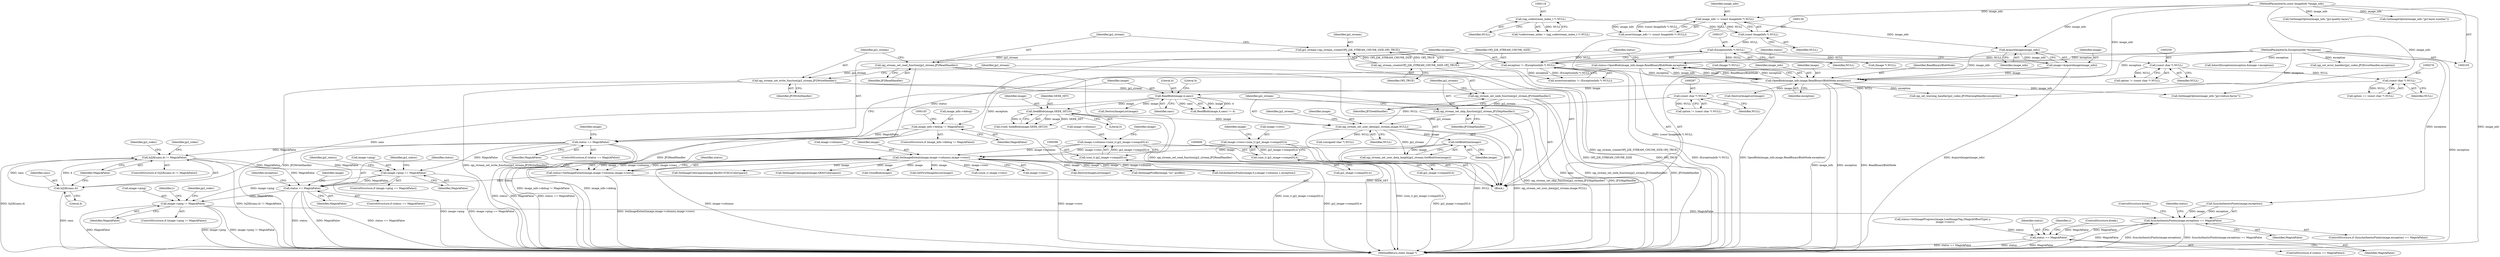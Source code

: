 digraph "0_ImageMagick_acee073df34aa4d491bf5cb74d3a15fc80f0a3aa@pointer" {
"1000729" [label="(Call,image->ping != MagickFalse)"];
"1000451" [label="(Call,image->ping == MagickFalse)"];
"1000177" [label="(Call,status == MagickFalse)"];
"1000169" [label="(Call,status=OpenBlob(image_info,image,ReadBinaryBlobMode,exception))"];
"1000171" [label="(Call,OpenBlob(image_info,image,ReadBinaryBlobMode,exception))"];
"1000167" [label="(Call,AcquireImage(image_info))"];
"1000127" [label="(Call,image_info != (const ImageInfo *) NULL)"];
"1000106" [label="(MethodParameterIn,const ImageInfo *image_info)"];
"1000129" [label="(Call,(const ImageInfo *) NULL)"];
"1000117" [label="(Call,(opj_codestream_index_t *) NULL)"];
"1000165" [label="(Call,image=AcquireImage(image_info))"];
"1000154" [label="(Call,exception != (ExceptionInfo *) NULL)"];
"1000107" [label="(MethodParameterIn,ExceptionInfo *exception)"];
"1000156" [label="(Call,(ExceptionInfo *) NULL)"];
"1000139" [label="(Call,image_info->debug != MagickFalse)"];
"1000225" [label="(Call,IsJ2K(sans,4) != MagickFalse)"];
"1000226" [label="(Call,IsJ2K(sans,4))"];
"1000191" [label="(Call,ReadBlob(image,4,sans))"];
"1000639" [label="(Call,status == MagickFalse)"];
"1000628" [label="(Call,status=SetImageExtent(image,image->columns,image->rows))"];
"1000630" [label="(Call,SetImageExtent(image,image->columns,image->rows))"];
"1000331" [label="(Call,GetBlobSize(image))"];
"1000325" [label="(Call,opj_stream_set_user_data(jp2_stream,image,NULL))"];
"1000322" [label="(Call,opj_stream_set_skip_function(jp2_stream,JP2SkipHandler))"];
"1000319" [label="(Call,opj_stream_set_seek_function(jp2_stream,JP2SeekHandler))"];
"1000316" [label="(Call,opj_stream_set_write_function(jp2_stream,JP2WriteHandler))"];
"1000313" [label="(Call,opj_stream_set_read_function(jp2_stream,JP2ReadHandler))"];
"1000308" [label="(Call,jp2_stream=opj_stream_create(OPJ_J2K_STREAM_CHUNK_SIZE,OPJ_TRUE))"];
"1000310" [label="(Call,opj_stream_create(OPJ_J2K_STREAM_CHUNK_SIZE,OPJ_TRUE))"];
"1000207" [label="(Call,SeekBlob(image,SEEK_SET,0))"];
"1000286" [label="(Call,(const char *) NULL)"];
"1000275" [label="(Call,(const char *) NULL)"];
"1000258" [label="(Call,(const char *) NULL)"];
"1000591" [label="(Call,image->columns=(size_t) jp2_image->comps[0].w)"];
"1000595" [label="(Call,(size_t) jp2_image->comps[0].w)"];
"1000604" [label="(Call,image->rows=(size_t) jp2_image->comps[0].h)"];
"1000608" [label="(Call,(size_t) jp2_image->comps[0].h)"];
"1000970" [label="(Call,SyncAuthenticPixels(image,exception) == MagickFalse)"];
"1000988" [label="(Call,status == MagickFalse)"];
"1000224" [label="(ControlStructure,if (IsJ2K(sans,4) != MagickFalse))"];
"1000227" [label="(Identifier,sans)"];
"1000177" [label="(Call,status == MagickFalse)"];
"1000629" [label="(Identifier,status)"];
"1000226" [label="(Call,IsJ2K(sans,4))"];
"1000275" [label="(Call,(const char *) NULL)"];
"1000310" [label="(Call,opj_stream_create(OPJ_J2K_STREAM_CHUNK_SIZE,OPJ_TRUE))"];
"1000277" [label="(Identifier,NULL)"];
"1000597" [label="(Call,jp2_image->comps[0].w)"];
"1000252" [label="(Call,GetImageOption(image_info,\"jp2:reduce-factor\"))"];
"1000685" [label="(Call,SetImageColorspace(image,Rec601YCbCrColorspace))"];
"1000458" [label="(Identifier,jp2_status)"];
"1000166" [label="(Identifier,image)"];
"1000757" [label="(Identifier,y)"];
"1000970" [label="(Call,SyncAuthenticPixels(image,exception) == MagickFalse)"];
"1000630" [label="(Call,SetImageExtent(image,image->columns,image->rows))"];
"1000604" [label="(Call,image->rows=(size_t) jp2_image->comps[0].h)"];
"1000129" [label="(Call,(const ImageInfo *) NULL)"];
"1000704" [label="(Call,(unsigned char *) NULL)"];
"1000183" [label="(Call,DestroyImageList(image))"];
"1000127" [label="(Call,image_info != (const ImageInfo *) NULL)"];
"1001006" [label="(MethodReturn,static Image *)"];
"1000974" [label="(Identifier,MagickFalse)"];
"1000332" [label="(Identifier,image)"];
"1000747" [label="(Identifier,y)"];
"1000139" [label="(Call,image_info->debug != MagickFalse)"];
"1000736" [label="(Identifier,jp2_codec)"];
"1000260" [label="(Identifier,NULL)"];
"1000175" [label="(Identifier,exception)"];
"1000312" [label="(Identifier,OPJ_TRUE)"];
"1000450" [label="(ControlStructure,if (image->ping == MagickFalse))"];
"1000325" [label="(Call,opj_stream_set_user_data(jp2_stream,image,NULL))"];
"1000225" [label="(Call,IsJ2K(sans,4) != MagickFalse)"];
"1000308" [label="(Call,jp2_stream=opj_stream_create(OPJ_J2K_STREAM_CHUNK_SIZE,OPJ_TRUE))"];
"1000664" [label="(Call,SetImageColorspace(image,GRAYColorspace))"];
"1000172" [label="(Identifier,image_info)"];
"1000179" [label="(Identifier,MagickFalse)"];
"1001001" [label="(Call,CloseBlob(image))"];
"1000322" [label="(Call,opj_stream_set_skip_function(jp2_stream,JP2SkipHandler))"];
"1000131" [label="(Identifier,NULL)"];
"1000628" [label="(Call,status=SetImageExtent(image,image->columns,image->rows))"];
"1000743" [label="(Call,GetFirstImageInList(image))"];
"1000316" [label="(Call,opj_stream_set_write_function(jp2_stream,JP2WriteHandler))"];
"1000199" [label="(Call,DestroyImageList(image))"];
"1000751" [label="(Call,(ssize_t) image->rows)"];
"1000165" [label="(Call,image=AcquireImage(image_info))"];
"1000209" [label="(Identifier,SEEK_SET)"];
"1000991" [label="(ControlStructure,break;)"];
"1000173" [label="(Identifier,image)"];
"1000258" [label="(Call,(const char *) NULL)"];
"1000330" [label="(Identifier,jp2_stream)"];
"1000969" [label="(ControlStructure,if (SyncAuthenticPixels(image,exception) == MagickFalse))"];
"1000194" [label="(Identifier,sans)"];
"1000592" [label="(Call,image->columns)"];
"1000329" [label="(Call,opj_stream_set_user_data_length(jp2_stream,GetBlobSize(image)))"];
"1000168" [label="(Identifier,image_info)"];
"1000324" [label="(Identifier,JP2SkipHandler)"];
"1000286" [label="(Call,(const char *) NULL)"];
"1000115" [label="(Call,*codestream_index = (opj_codestream_index_t *) NULL)"];
"1000632" [label="(Call,image->columns)"];
"1000119" [label="(Identifier,NULL)"];
"1000191" [label="(Call,ReadBlob(image,4,sans))"];
"1000140" [label="(Call,image_info->debug)"];
"1000975" [label="(ControlStructure,break;)"];
"1000595" [label="(Call,(size_t) jp2_image->comps[0].w)"];
"1000327" [label="(Identifier,image)"];
"1000138" [label="(ControlStructure,if (image_info->debug != MagickFalse))"];
"1000229" [label="(Identifier,MagickFalse)"];
"1000117" [label="(Call,(opj_codestream_index_t *) NULL)"];
"1000107" [label="(MethodParameterIn,ExceptionInfo *exception)"];
"1000323" [label="(Identifier,jp2_stream)"];
"1000326" [label="(Identifier,jp2_stream)"];
"1000733" [label="(Identifier,MagickFalse)"];
"1000284" [label="(Call,option != (const char *) NULL)"];
"1000228" [label="(Literal,4)"];
"1000153" [label="(Call,assert(exception != (ExceptionInfo *) NULL))"];
"1000635" [label="(Call,image->rows)"];
"1000154" [label="(Call,exception != (ExceptionInfo *) NULL)"];
"1000977" [label="(Identifier,status)"];
"1000474" [label="(Identifier,jp2_status)"];
"1000451" [label="(Call,image->ping == MagickFalse)"];
"1000643" [label="(Call,InheritException(exception,&image->exception))"];
"1000971" [label="(Call,SyncAuthenticPixels(image,exception))"];
"1000169" [label="(Call,status=OpenBlob(image_info,image,ReadBinaryBlobMode,exception))"];
"1000143" [label="(Identifier,MagickFalse)"];
"1000190" [label="(Call,ReadBlob(image,4,sans) != 4)"];
"1000452" [label="(Call,image->ping)"];
"1000455" [label="(Identifier,MagickFalse)"];
"1000641" [label="(Identifier,MagickFalse)"];
"1000186" [label="(Call,(Image *) NULL)"];
"1000309" [label="(Identifier,jp2_stream)"];
"1000195" [label="(Literal,4)"];
"1000730" [label="(Call,image->ping)"];
"1000155" [label="(Identifier,exception)"];
"1000314" [label="(Identifier,jp2_stream)"];
"1000728" [label="(ControlStructure,if (image->ping != MagickFalse))"];
"1000638" [label="(ControlStructure,if (status == MagickFalse))"];
"1000644" [label="(Identifier,exception)"];
"1000269" [label="(Call,GetImageOption(image_info,\"jp2:quality-layers\"))"];
"1000315" [label="(Identifier,JP2ReadHandler)"];
"1000606" [label="(Identifier,image)"];
"1000108" [label="(Block,)"];
"1000126" [label="(Call,assert(image_info != (const ImageInfo *) NULL))"];
"1000318" [label="(Identifier,JP2WriteHandler)"];
"1000987" [label="(ControlStructure,if (status == MagickFalse))"];
"1000176" [label="(ControlStructure,if (status == MagickFalse))"];
"1000170" [label="(Identifier,status)"];
"1000650" [label="(Call,DestroyImageList(image))"];
"1000619" [label="(Identifier,image)"];
"1000639" [label="(Call,status == MagickFalse)"];
"1000654" [label="(Identifier,image)"];
"1000976" [label="(Call,status=SetImageProgress(image,LoadImageTag,(MagickOffsetType) y,\n      image->rows))"];
"1000158" [label="(Identifier,NULL)"];
"1000988" [label="(Call,status == MagickFalse)"];
"1000989" [label="(Identifier,status)"];
"1000990" [label="(Identifier,MagickFalse)"];
"1000193" [label="(Literal,4)"];
"1000591" [label="(Call,image->columns=(size_t) jp2_image->comps[0].w)"];
"1000207" [label="(Call,SeekBlob(image,SEEK_SET,0))"];
"1000320" [label="(Identifier,jp2_stream)"];
"1000605" [label="(Call,image->rows)"];
"1000288" [label="(Identifier,NULL)"];
"1000610" [label="(Call,jp2_image->comps[0].h)"];
"1000192" [label="(Identifier,image)"];
"1000239" [label="(Call,opj_set_warning_handler(jp2_codec,JP2WarningHandler,exception))"];
"1000156" [label="(Call,(ExceptionInfo *) NULL)"];
"1000280" [label="(Call,GetImageOption(image_info,\"jp2:layer-number\"))"];
"1000128" [label="(Identifier,image_info)"];
"1000321" [label="(Identifier,JP2SeekHandler)"];
"1000313" [label="(Call,opj_stream_set_read_function(jp2_stream,JP2ReadHandler))"];
"1000608" [label="(Call,(size_t) jp2_image->comps[0].h)"];
"1000724" [label="(Call,SetImageProfile(image,\"icc\",profile))"];
"1000210" [label="(Literal,0)"];
"1000182" [label="(Identifier,image)"];
"1000174" [label="(Identifier,ReadBinaryBlobMode)"];
"1000640" [label="(Identifier,status)"];
"1000256" [label="(Call,option != (const char *) NULL)"];
"1000171" [label="(Call,OpenBlob(image_info,image,ReadBinaryBlobMode,exception))"];
"1000311" [label="(Identifier,OPJ_J2K_STREAM_CHUNK_SIZE)"];
"1000178" [label="(Identifier,status)"];
"1000205" [label="(Call,(void) SeekBlob(image,SEEK_SET,0))"];
"1000236" [label="(Identifier,jp2_codec)"];
"1000328" [label="(Identifier,NULL)"];
"1000106" [label="(MethodParameterIn,const ImageInfo *image_info)"];
"1000273" [label="(Call,option == (const char *) NULL)"];
"1000231" [label="(Identifier,jp2_codec)"];
"1000763" [label="(Call,GetAuthenticPixels(image,0,y,image->columns,1,exception))"];
"1000331" [label="(Call,GetBlobSize(image))"];
"1000319" [label="(Call,opj_stream_set_seek_function(jp2_stream,JP2SeekHandler))"];
"1000243" [label="(Call,opj_set_error_handler(jp2_codec,JP2ErrorHandler,exception))"];
"1000631" [label="(Identifier,image)"];
"1000317" [label="(Identifier,jp2_stream)"];
"1000208" [label="(Identifier,image)"];
"1000202" [label="(Call,(Image *) NULL)"];
"1000167" [label="(Call,AcquireImage(image_info))"];
"1000729" [label="(Call,image->ping != MagickFalse)"];
"1000729" -> "1000728"  [label="AST: "];
"1000729" -> "1000733"  [label="CFG: "];
"1000730" -> "1000729"  [label="AST: "];
"1000733" -> "1000729"  [label="AST: "];
"1000736" -> "1000729"  [label="CFG: "];
"1000747" -> "1000729"  [label="CFG: "];
"1000729" -> "1001006"  [label="DDG: image->ping"];
"1000729" -> "1001006"  [label="DDG: image->ping != MagickFalse"];
"1000729" -> "1001006"  [label="DDG: MagickFalse"];
"1000451" -> "1000729"  [label="DDG: image->ping"];
"1000639" -> "1000729"  [label="DDG: MagickFalse"];
"1000729" -> "1000970"  [label="DDG: MagickFalse"];
"1000451" -> "1000450"  [label="AST: "];
"1000451" -> "1000455"  [label="CFG: "];
"1000452" -> "1000451"  [label="AST: "];
"1000455" -> "1000451"  [label="AST: "];
"1000458" -> "1000451"  [label="CFG: "];
"1000474" -> "1000451"  [label="CFG: "];
"1000451" -> "1001006"  [label="DDG: image->ping"];
"1000451" -> "1001006"  [label="DDG: image->ping == MagickFalse"];
"1000177" -> "1000451"  [label="DDG: MagickFalse"];
"1000225" -> "1000451"  [label="DDG: MagickFalse"];
"1000451" -> "1000639"  [label="DDG: MagickFalse"];
"1000177" -> "1000176"  [label="AST: "];
"1000177" -> "1000179"  [label="CFG: "];
"1000178" -> "1000177"  [label="AST: "];
"1000179" -> "1000177"  [label="AST: "];
"1000182" -> "1000177"  [label="CFG: "];
"1000192" -> "1000177"  [label="CFG: "];
"1000177" -> "1001006"  [label="DDG: status"];
"1000177" -> "1001006"  [label="DDG: MagickFalse"];
"1000177" -> "1001006"  [label="DDG: status == MagickFalse"];
"1000169" -> "1000177"  [label="DDG: status"];
"1000139" -> "1000177"  [label="DDG: MagickFalse"];
"1000177" -> "1000225"  [label="DDG: MagickFalse"];
"1000177" -> "1000639"  [label="DDG: MagickFalse"];
"1000169" -> "1000108"  [label="AST: "];
"1000169" -> "1000171"  [label="CFG: "];
"1000170" -> "1000169"  [label="AST: "];
"1000171" -> "1000169"  [label="AST: "];
"1000178" -> "1000169"  [label="CFG: "];
"1000169" -> "1001006"  [label="DDG: OpenBlob(image_info,image,ReadBinaryBlobMode,exception)"];
"1000171" -> "1000169"  [label="DDG: image_info"];
"1000171" -> "1000169"  [label="DDG: image"];
"1000171" -> "1000169"  [label="DDG: ReadBinaryBlobMode"];
"1000171" -> "1000169"  [label="DDG: exception"];
"1000171" -> "1000175"  [label="CFG: "];
"1000172" -> "1000171"  [label="AST: "];
"1000173" -> "1000171"  [label="AST: "];
"1000174" -> "1000171"  [label="AST: "];
"1000175" -> "1000171"  [label="AST: "];
"1000171" -> "1001006"  [label="DDG: image_info"];
"1000171" -> "1001006"  [label="DDG: exception"];
"1000171" -> "1001006"  [label="DDG: ReadBinaryBlobMode"];
"1000167" -> "1000171"  [label="DDG: image_info"];
"1000106" -> "1000171"  [label="DDG: image_info"];
"1000165" -> "1000171"  [label="DDG: image"];
"1000154" -> "1000171"  [label="DDG: exception"];
"1000107" -> "1000171"  [label="DDG: exception"];
"1000171" -> "1000183"  [label="DDG: image"];
"1000171" -> "1000191"  [label="DDG: image"];
"1000171" -> "1000239"  [label="DDG: exception"];
"1000171" -> "1000252"  [label="DDG: image_info"];
"1000167" -> "1000165"  [label="AST: "];
"1000167" -> "1000168"  [label="CFG: "];
"1000168" -> "1000167"  [label="AST: "];
"1000165" -> "1000167"  [label="CFG: "];
"1000167" -> "1000165"  [label="DDG: image_info"];
"1000127" -> "1000167"  [label="DDG: image_info"];
"1000106" -> "1000167"  [label="DDG: image_info"];
"1000127" -> "1000126"  [label="AST: "];
"1000127" -> "1000129"  [label="CFG: "];
"1000128" -> "1000127"  [label="AST: "];
"1000129" -> "1000127"  [label="AST: "];
"1000126" -> "1000127"  [label="CFG: "];
"1000127" -> "1001006"  [label="DDG: (const ImageInfo *) NULL"];
"1000127" -> "1000126"  [label="DDG: image_info"];
"1000127" -> "1000126"  [label="DDG: (const ImageInfo *) NULL"];
"1000106" -> "1000127"  [label="DDG: image_info"];
"1000129" -> "1000127"  [label="DDG: NULL"];
"1000106" -> "1000105"  [label="AST: "];
"1000106" -> "1001006"  [label="DDG: image_info"];
"1000106" -> "1000252"  [label="DDG: image_info"];
"1000106" -> "1000269"  [label="DDG: image_info"];
"1000106" -> "1000280"  [label="DDG: image_info"];
"1000129" -> "1000131"  [label="CFG: "];
"1000130" -> "1000129"  [label="AST: "];
"1000131" -> "1000129"  [label="AST: "];
"1000117" -> "1000129"  [label="DDG: NULL"];
"1000129" -> "1000156"  [label="DDG: NULL"];
"1000117" -> "1000115"  [label="AST: "];
"1000117" -> "1000119"  [label="CFG: "];
"1000118" -> "1000117"  [label="AST: "];
"1000119" -> "1000117"  [label="AST: "];
"1000115" -> "1000117"  [label="CFG: "];
"1000117" -> "1000115"  [label="DDG: NULL"];
"1000165" -> "1000108"  [label="AST: "];
"1000166" -> "1000165"  [label="AST: "];
"1000170" -> "1000165"  [label="CFG: "];
"1000165" -> "1001006"  [label="DDG: AcquireImage(image_info)"];
"1000154" -> "1000153"  [label="AST: "];
"1000154" -> "1000156"  [label="CFG: "];
"1000155" -> "1000154"  [label="AST: "];
"1000156" -> "1000154"  [label="AST: "];
"1000153" -> "1000154"  [label="CFG: "];
"1000154" -> "1001006"  [label="DDG: (ExceptionInfo *) NULL"];
"1000154" -> "1000153"  [label="DDG: exception"];
"1000154" -> "1000153"  [label="DDG: (ExceptionInfo *) NULL"];
"1000107" -> "1000154"  [label="DDG: exception"];
"1000156" -> "1000154"  [label="DDG: NULL"];
"1000107" -> "1000105"  [label="AST: "];
"1000107" -> "1001006"  [label="DDG: exception"];
"1000107" -> "1000239"  [label="DDG: exception"];
"1000107" -> "1000243"  [label="DDG: exception"];
"1000107" -> "1000643"  [label="DDG: exception"];
"1000107" -> "1000763"  [label="DDG: exception"];
"1000107" -> "1000971"  [label="DDG: exception"];
"1000156" -> "1000158"  [label="CFG: "];
"1000157" -> "1000156"  [label="AST: "];
"1000158" -> "1000156"  [label="AST: "];
"1000156" -> "1000186"  [label="DDG: NULL"];
"1000156" -> "1000202"  [label="DDG: NULL"];
"1000156" -> "1000258"  [label="DDG: NULL"];
"1000139" -> "1000138"  [label="AST: "];
"1000139" -> "1000143"  [label="CFG: "];
"1000140" -> "1000139"  [label="AST: "];
"1000143" -> "1000139"  [label="AST: "];
"1000145" -> "1000139"  [label="CFG: "];
"1000155" -> "1000139"  [label="CFG: "];
"1000139" -> "1001006"  [label="DDG: image_info->debug != MagickFalse"];
"1000139" -> "1001006"  [label="DDG: image_info->debug"];
"1000225" -> "1000224"  [label="AST: "];
"1000225" -> "1000229"  [label="CFG: "];
"1000226" -> "1000225"  [label="AST: "];
"1000229" -> "1000225"  [label="AST: "];
"1000231" -> "1000225"  [label="CFG: "];
"1000236" -> "1000225"  [label="CFG: "];
"1000225" -> "1001006"  [label="DDG: IsJ2K(sans,4) != MagickFalse"];
"1000225" -> "1001006"  [label="DDG: IsJ2K(sans,4)"];
"1000226" -> "1000225"  [label="DDG: sans"];
"1000226" -> "1000225"  [label="DDG: 4"];
"1000225" -> "1000639"  [label="DDG: MagickFalse"];
"1000226" -> "1000228"  [label="CFG: "];
"1000227" -> "1000226"  [label="AST: "];
"1000228" -> "1000226"  [label="AST: "];
"1000229" -> "1000226"  [label="CFG: "];
"1000226" -> "1001006"  [label="DDG: sans"];
"1000191" -> "1000226"  [label="DDG: sans"];
"1000191" -> "1000190"  [label="AST: "];
"1000191" -> "1000194"  [label="CFG: "];
"1000192" -> "1000191"  [label="AST: "];
"1000193" -> "1000191"  [label="AST: "];
"1000194" -> "1000191"  [label="AST: "];
"1000195" -> "1000191"  [label="CFG: "];
"1000191" -> "1001006"  [label="DDG: sans"];
"1000191" -> "1000190"  [label="DDG: image"];
"1000191" -> "1000190"  [label="DDG: 4"];
"1000191" -> "1000190"  [label="DDG: sans"];
"1000191" -> "1000199"  [label="DDG: image"];
"1000191" -> "1000207"  [label="DDG: image"];
"1000639" -> "1000638"  [label="AST: "];
"1000639" -> "1000641"  [label="CFG: "];
"1000640" -> "1000639"  [label="AST: "];
"1000641" -> "1000639"  [label="AST: "];
"1000644" -> "1000639"  [label="CFG: "];
"1000654" -> "1000639"  [label="CFG: "];
"1000639" -> "1001006"  [label="DDG: MagickFalse"];
"1000639" -> "1001006"  [label="DDG: status == MagickFalse"];
"1000639" -> "1001006"  [label="DDG: status"];
"1000628" -> "1000639"  [label="DDG: status"];
"1000628" -> "1000108"  [label="AST: "];
"1000628" -> "1000630"  [label="CFG: "];
"1000629" -> "1000628"  [label="AST: "];
"1000630" -> "1000628"  [label="AST: "];
"1000640" -> "1000628"  [label="CFG: "];
"1000628" -> "1001006"  [label="DDG: SetImageExtent(image,image->columns,image->rows)"];
"1000630" -> "1000628"  [label="DDG: image"];
"1000630" -> "1000628"  [label="DDG: image->columns"];
"1000630" -> "1000628"  [label="DDG: image->rows"];
"1000630" -> "1000635"  [label="CFG: "];
"1000631" -> "1000630"  [label="AST: "];
"1000632" -> "1000630"  [label="AST: "];
"1000635" -> "1000630"  [label="AST: "];
"1000630" -> "1001006"  [label="DDG: image->columns"];
"1000630" -> "1001006"  [label="DDG: image->rows"];
"1000331" -> "1000630"  [label="DDG: image"];
"1000591" -> "1000630"  [label="DDG: image->columns"];
"1000604" -> "1000630"  [label="DDG: image->rows"];
"1000630" -> "1000650"  [label="DDG: image"];
"1000630" -> "1000664"  [label="DDG: image"];
"1000630" -> "1000685"  [label="DDG: image"];
"1000630" -> "1000724"  [label="DDG: image"];
"1000630" -> "1000743"  [label="DDG: image"];
"1000630" -> "1000751"  [label="DDG: image->rows"];
"1000630" -> "1000763"  [label="DDG: image"];
"1000630" -> "1000763"  [label="DDG: image->columns"];
"1000630" -> "1001001"  [label="DDG: image"];
"1000331" -> "1000329"  [label="AST: "];
"1000331" -> "1000332"  [label="CFG: "];
"1000332" -> "1000331"  [label="AST: "];
"1000329" -> "1000331"  [label="CFG: "];
"1000331" -> "1000329"  [label="DDG: image"];
"1000325" -> "1000331"  [label="DDG: image"];
"1000325" -> "1000108"  [label="AST: "];
"1000325" -> "1000328"  [label="CFG: "];
"1000326" -> "1000325"  [label="AST: "];
"1000327" -> "1000325"  [label="AST: "];
"1000328" -> "1000325"  [label="AST: "];
"1000330" -> "1000325"  [label="CFG: "];
"1000325" -> "1001006"  [label="DDG: NULL"];
"1000325" -> "1001006"  [label="DDG: opj_stream_set_user_data(jp2_stream,image,NULL)"];
"1000322" -> "1000325"  [label="DDG: jp2_stream"];
"1000207" -> "1000325"  [label="DDG: image"];
"1000286" -> "1000325"  [label="DDG: NULL"];
"1000325" -> "1000329"  [label="DDG: jp2_stream"];
"1000325" -> "1000704"  [label="DDG: NULL"];
"1000322" -> "1000108"  [label="AST: "];
"1000322" -> "1000324"  [label="CFG: "];
"1000323" -> "1000322"  [label="AST: "];
"1000324" -> "1000322"  [label="AST: "];
"1000326" -> "1000322"  [label="CFG: "];
"1000322" -> "1001006"  [label="DDG: JP2SkipHandler"];
"1000322" -> "1001006"  [label="DDG: opj_stream_set_skip_function(jp2_stream,JP2SkipHandler)"];
"1000319" -> "1000322"  [label="DDG: jp2_stream"];
"1000319" -> "1000108"  [label="AST: "];
"1000319" -> "1000321"  [label="CFG: "];
"1000320" -> "1000319"  [label="AST: "];
"1000321" -> "1000319"  [label="AST: "];
"1000323" -> "1000319"  [label="CFG: "];
"1000319" -> "1001006"  [label="DDG: opj_stream_set_seek_function(jp2_stream,JP2SeekHandler)"];
"1000319" -> "1001006"  [label="DDG: JP2SeekHandler"];
"1000316" -> "1000319"  [label="DDG: jp2_stream"];
"1000316" -> "1000108"  [label="AST: "];
"1000316" -> "1000318"  [label="CFG: "];
"1000317" -> "1000316"  [label="AST: "];
"1000318" -> "1000316"  [label="AST: "];
"1000320" -> "1000316"  [label="CFG: "];
"1000316" -> "1001006"  [label="DDG: JP2WriteHandler"];
"1000316" -> "1001006"  [label="DDG: opj_stream_set_write_function(jp2_stream,JP2WriteHandler)"];
"1000313" -> "1000316"  [label="DDG: jp2_stream"];
"1000313" -> "1000108"  [label="AST: "];
"1000313" -> "1000315"  [label="CFG: "];
"1000314" -> "1000313"  [label="AST: "];
"1000315" -> "1000313"  [label="AST: "];
"1000317" -> "1000313"  [label="CFG: "];
"1000313" -> "1001006"  [label="DDG: JP2ReadHandler"];
"1000313" -> "1001006"  [label="DDG: opj_stream_set_read_function(jp2_stream,JP2ReadHandler)"];
"1000308" -> "1000313"  [label="DDG: jp2_stream"];
"1000308" -> "1000108"  [label="AST: "];
"1000308" -> "1000310"  [label="CFG: "];
"1000309" -> "1000308"  [label="AST: "];
"1000310" -> "1000308"  [label="AST: "];
"1000314" -> "1000308"  [label="CFG: "];
"1000308" -> "1001006"  [label="DDG: opj_stream_create(OPJ_J2K_STREAM_CHUNK_SIZE,OPJ_TRUE)"];
"1000310" -> "1000308"  [label="DDG: OPJ_J2K_STREAM_CHUNK_SIZE"];
"1000310" -> "1000308"  [label="DDG: OPJ_TRUE"];
"1000310" -> "1000312"  [label="CFG: "];
"1000311" -> "1000310"  [label="AST: "];
"1000312" -> "1000310"  [label="AST: "];
"1000310" -> "1001006"  [label="DDG: OPJ_TRUE"];
"1000310" -> "1001006"  [label="DDG: OPJ_J2K_STREAM_CHUNK_SIZE"];
"1000207" -> "1000205"  [label="AST: "];
"1000207" -> "1000210"  [label="CFG: "];
"1000208" -> "1000207"  [label="AST: "];
"1000209" -> "1000207"  [label="AST: "];
"1000210" -> "1000207"  [label="AST: "];
"1000205" -> "1000207"  [label="CFG: "];
"1000207" -> "1001006"  [label="DDG: SEEK_SET"];
"1000207" -> "1000205"  [label="DDG: image"];
"1000207" -> "1000205"  [label="DDG: SEEK_SET"];
"1000207" -> "1000205"  [label="DDG: 0"];
"1000286" -> "1000284"  [label="AST: "];
"1000286" -> "1000288"  [label="CFG: "];
"1000287" -> "1000286"  [label="AST: "];
"1000288" -> "1000286"  [label="AST: "];
"1000284" -> "1000286"  [label="CFG: "];
"1000286" -> "1000284"  [label="DDG: NULL"];
"1000275" -> "1000286"  [label="DDG: NULL"];
"1000275" -> "1000273"  [label="AST: "];
"1000275" -> "1000277"  [label="CFG: "];
"1000276" -> "1000275"  [label="AST: "];
"1000277" -> "1000275"  [label="AST: "];
"1000273" -> "1000275"  [label="CFG: "];
"1000275" -> "1000273"  [label="DDG: NULL"];
"1000258" -> "1000275"  [label="DDG: NULL"];
"1000258" -> "1000256"  [label="AST: "];
"1000258" -> "1000260"  [label="CFG: "];
"1000259" -> "1000258"  [label="AST: "];
"1000260" -> "1000258"  [label="AST: "];
"1000256" -> "1000258"  [label="CFG: "];
"1000258" -> "1000256"  [label="DDG: NULL"];
"1000591" -> "1000108"  [label="AST: "];
"1000591" -> "1000595"  [label="CFG: "];
"1000592" -> "1000591"  [label="AST: "];
"1000595" -> "1000591"  [label="AST: "];
"1000606" -> "1000591"  [label="CFG: "];
"1000591" -> "1001006"  [label="DDG: (size_t) jp2_image->comps[0].w"];
"1000595" -> "1000591"  [label="DDG: jp2_image->comps[0].w"];
"1000595" -> "1000597"  [label="CFG: "];
"1000596" -> "1000595"  [label="AST: "];
"1000597" -> "1000595"  [label="AST: "];
"1000595" -> "1001006"  [label="DDG: jp2_image->comps[0].w"];
"1000604" -> "1000108"  [label="AST: "];
"1000604" -> "1000608"  [label="CFG: "];
"1000605" -> "1000604"  [label="AST: "];
"1000608" -> "1000604"  [label="AST: "];
"1000619" -> "1000604"  [label="CFG: "];
"1000604" -> "1001006"  [label="DDG: (size_t) jp2_image->comps[0].h"];
"1000608" -> "1000604"  [label="DDG: jp2_image->comps[0].h"];
"1000608" -> "1000610"  [label="CFG: "];
"1000609" -> "1000608"  [label="AST: "];
"1000610" -> "1000608"  [label="AST: "];
"1000608" -> "1001006"  [label="DDG: jp2_image->comps[0].h"];
"1000970" -> "1000969"  [label="AST: "];
"1000970" -> "1000974"  [label="CFG: "];
"1000971" -> "1000970"  [label="AST: "];
"1000974" -> "1000970"  [label="AST: "];
"1000975" -> "1000970"  [label="CFG: "];
"1000977" -> "1000970"  [label="CFG: "];
"1000970" -> "1001006"  [label="DDG: MagickFalse"];
"1000970" -> "1001006"  [label="DDG: SyncAuthenticPixels(image,exception)"];
"1000970" -> "1001006"  [label="DDG: SyncAuthenticPixels(image,exception) == MagickFalse"];
"1000971" -> "1000970"  [label="DDG: image"];
"1000971" -> "1000970"  [label="DDG: exception"];
"1000988" -> "1000970"  [label="DDG: MagickFalse"];
"1000970" -> "1000988"  [label="DDG: MagickFalse"];
"1000988" -> "1000987"  [label="AST: "];
"1000988" -> "1000990"  [label="CFG: "];
"1000989" -> "1000988"  [label="AST: "];
"1000990" -> "1000988"  [label="AST: "];
"1000991" -> "1000988"  [label="CFG: "];
"1000757" -> "1000988"  [label="CFG: "];
"1000988" -> "1001006"  [label="DDG: status == MagickFalse"];
"1000988" -> "1001006"  [label="DDG: status"];
"1000988" -> "1001006"  [label="DDG: MagickFalse"];
"1000976" -> "1000988"  [label="DDG: status"];
}
